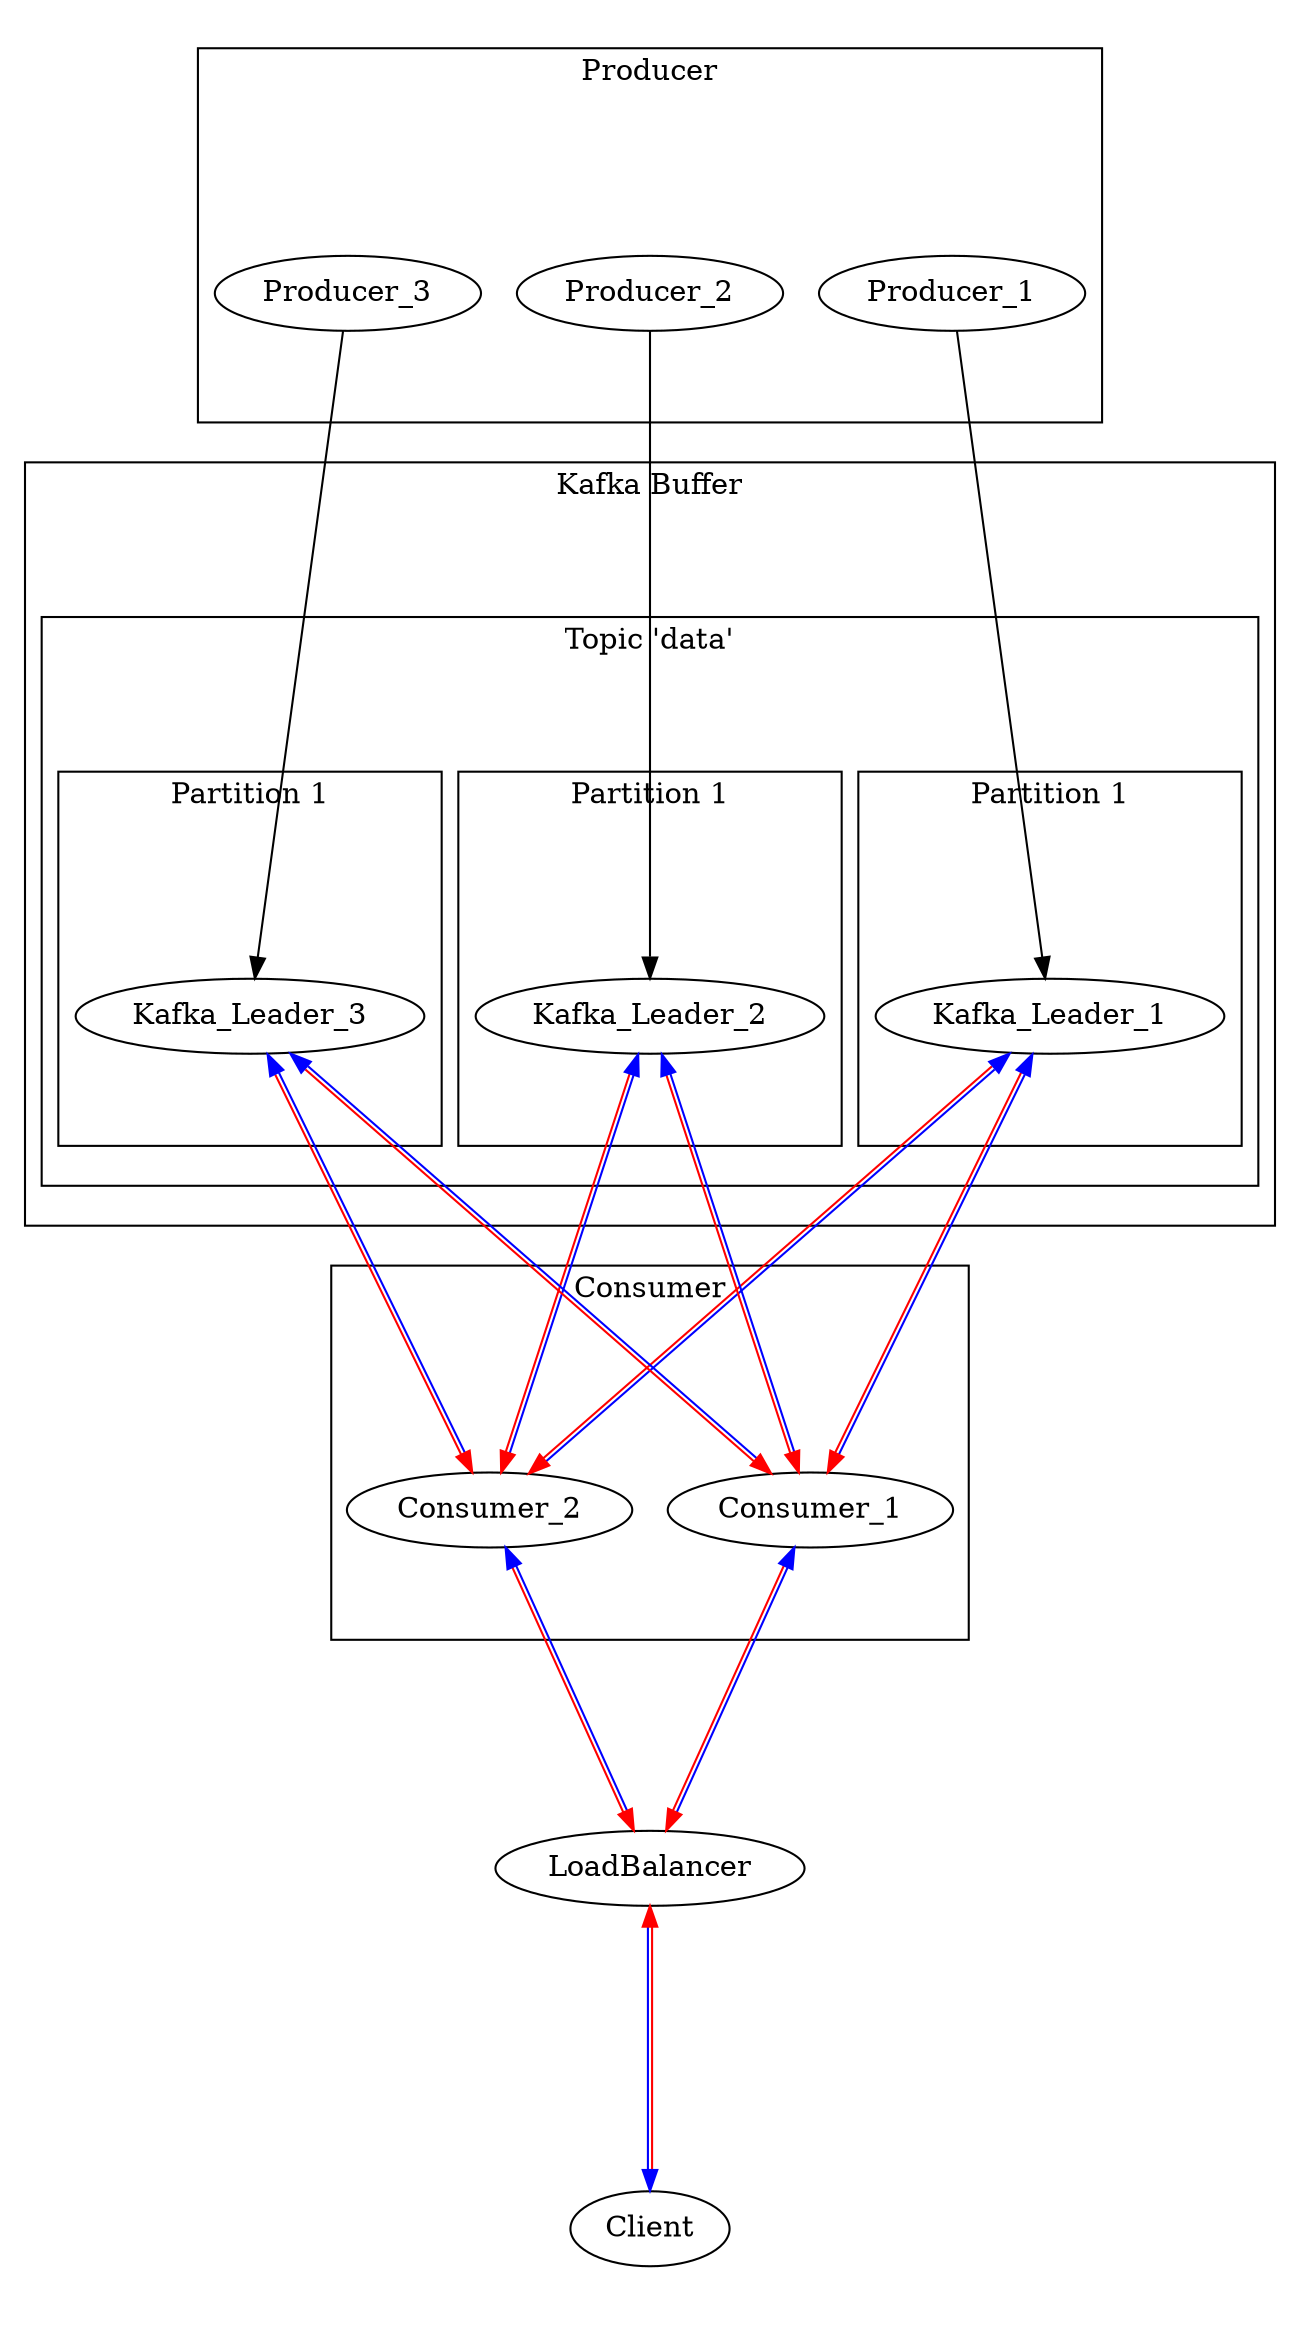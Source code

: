 digraph {

    overlap=scale
    ratio="1.8"
    compound=true;

    subgraph cluster0 {
        label="Consumer";
        Consumer_1; Consumer_2;
    }

    subgraph cluster1 {
        label="Producer";
        Producer_1; Producer_2; Producer_3;
    }

    subgraph cluster2 {
        label="Kafka Buffer";

        subgraph cluster3{
            label="Topic 'data'"

            subgraph cluster4{
                label="Partition 1"
                Kafka_Leader_1
            }
            subgraph cluster5{
                label="Partition 1"
                Kafka_Leader_2
            }
            subgraph cluster6{
                label="Partition 1"
                Kafka_Leader_3
            }
        }
    }

    Producer_1 -> Kafka_Leader_1
    Producer_2 -> Kafka_Leader_2
    Producer_3 -> Kafka_Leader_3

    { Kafka_Leader_1 Kafka_Leader_2 Kafka_Leader_3 } -> { Consumer_1 Consumer_2 } [dir=both color="red:blue"]
    { Consumer_1 Consumer_2 } -> LoadBalancer [dir=both color="red:blue"]
    { rank = sink; Client }
    Client -> LoadBalancer [dir=both color="red:blue" constraint=false]

}